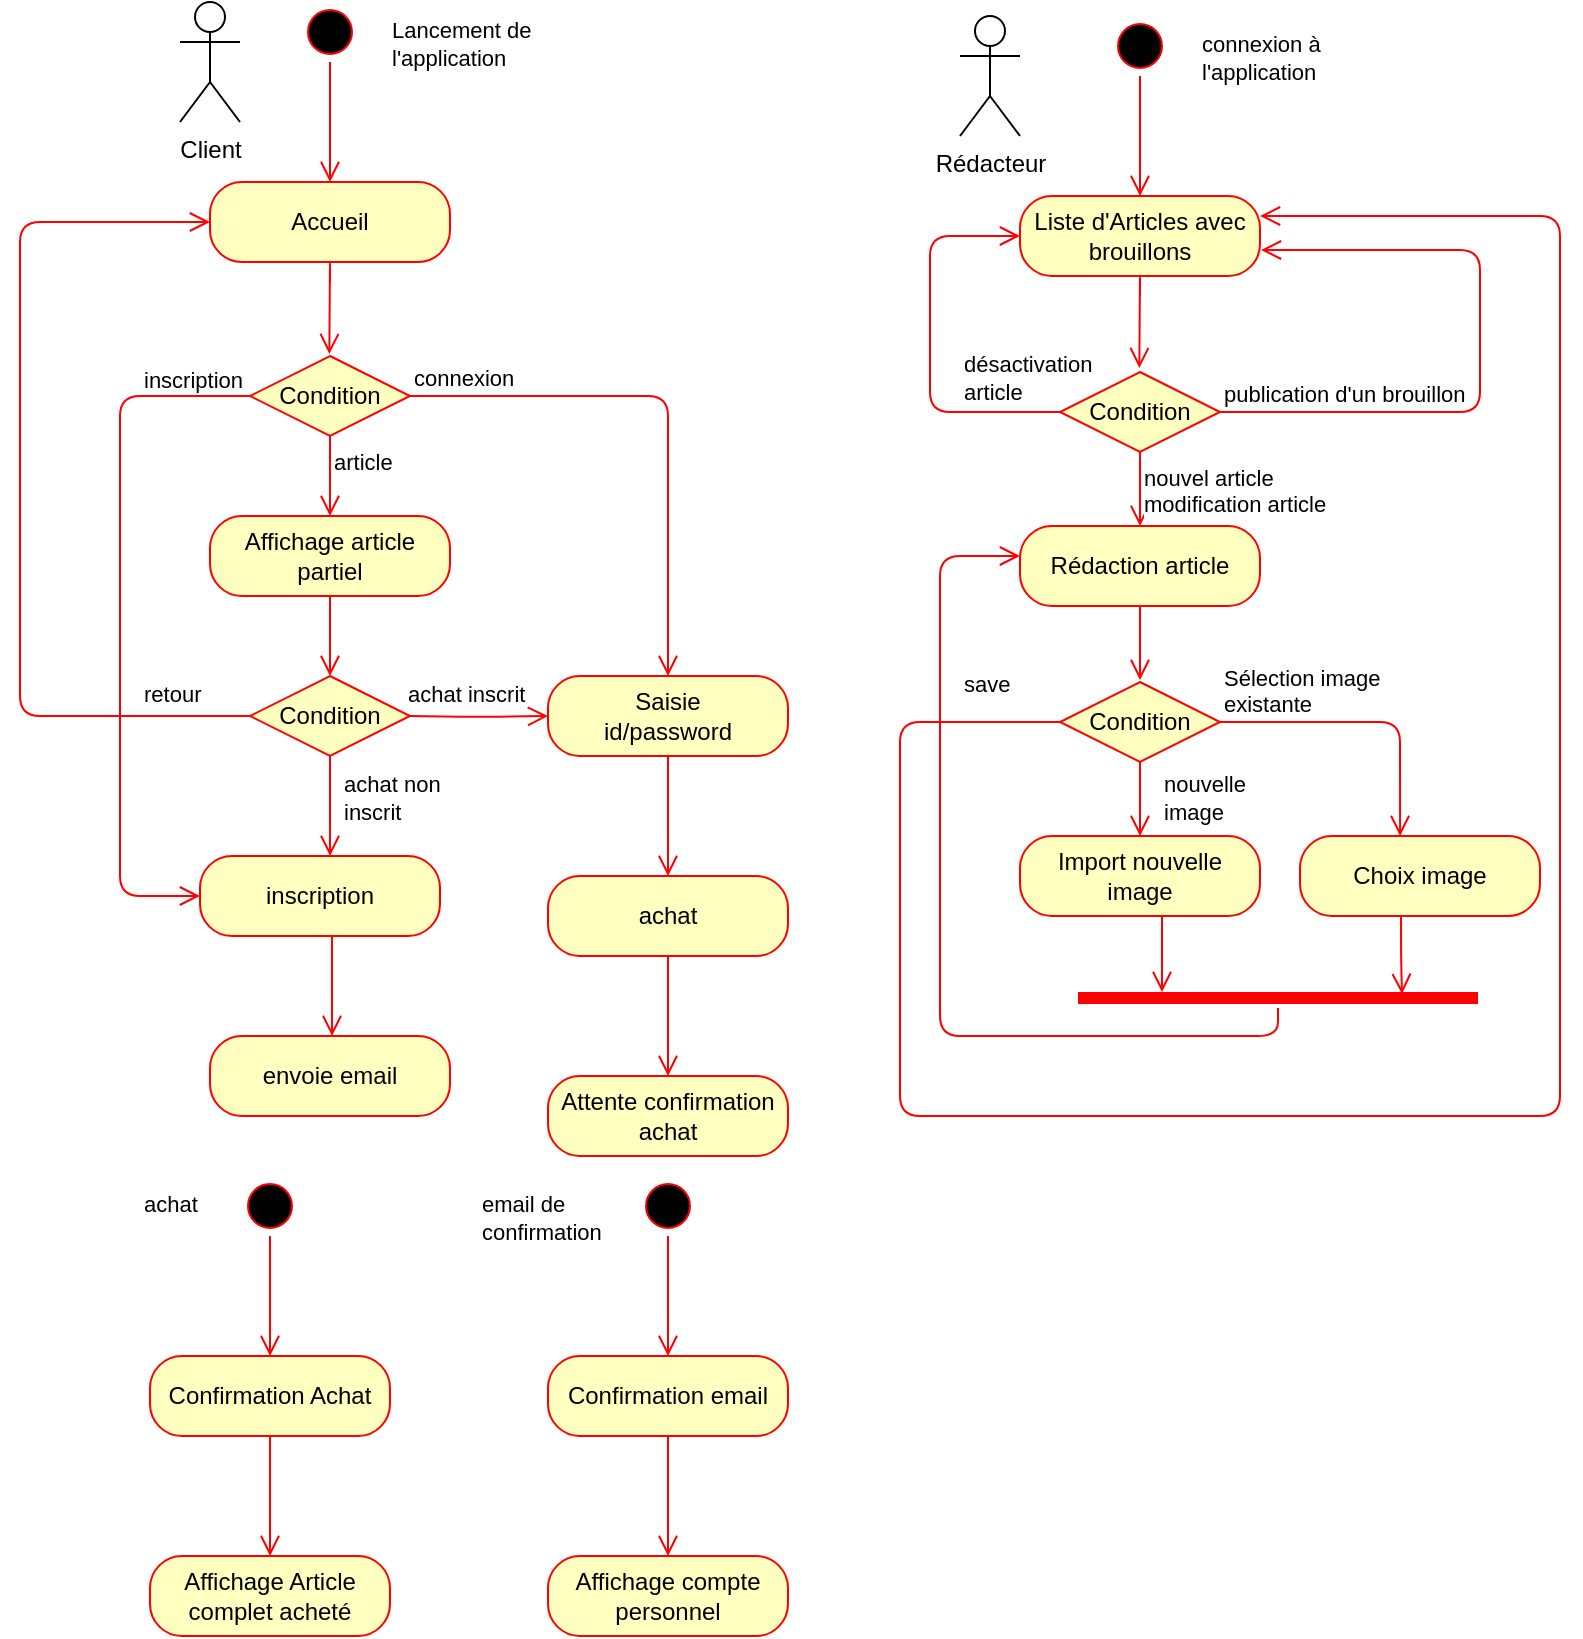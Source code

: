 <mxfile version="14.6.11" type="github"><diagram id="3rWrShMHE93Ierf2Pg5C" name="Page-1"><mxGraphModel dx="680" dy="477" grid="1" gridSize="10" guides="1" tooltips="1" connect="1" arrows="1" fold="1" page="1" pageScale="1" pageWidth="827" pageHeight="1169" math="0" shadow="0"><root><mxCell id="0"/><mxCell id="1" parent="0"/><mxCell id="hWEQFtSJjJlN7xaY4b4n-1" value="Client" style="shape=umlActor;verticalLabelPosition=bottom;verticalAlign=top;html=1;" parent="1" vertex="1"><mxGeometry x="110" y="33" width="30" height="60" as="geometry"/></mxCell><mxCell id="hWEQFtSJjJlN7xaY4b4n-6" value="" style="ellipse;html=1;shape=startState;fillColor=#000000;strokeColor=#ff0000;" parent="1" vertex="1"><mxGeometry x="170" y="33" width="30" height="30" as="geometry"/></mxCell><mxCell id="hWEQFtSJjJlN7xaY4b4n-7" value="" style="edgeStyle=orthogonalEdgeStyle;html=1;verticalAlign=bottom;endArrow=open;endSize=8;strokeColor=#ff0000;" parent="1" source="hWEQFtSJjJlN7xaY4b4n-6" edge="1"><mxGeometry relative="1" as="geometry"><mxPoint x="185" y="123" as="targetPoint"/></mxGeometry></mxCell><mxCell id="hWEQFtSJjJlN7xaY4b4n-8" value="Accueil" style="rounded=1;whiteSpace=wrap;html=1;arcSize=40;fontColor=#000000;fillColor=#ffffc0;strokeColor=#ff0000;" parent="1" vertex="1"><mxGeometry x="125" y="123" width="120" height="40" as="geometry"/></mxCell><mxCell id="hWEQFtSJjJlN7xaY4b4n-9" value="" style="edgeStyle=orthogonalEdgeStyle;html=1;verticalAlign=bottom;endArrow=open;endSize=8;strokeColor=#ff0000;" parent="1" edge="1"><mxGeometry relative="1" as="geometry"><mxPoint x="184.67" y="209" as="targetPoint"/><mxPoint x="185" y="173" as="sourcePoint"/><Array as="points"><mxPoint x="185" y="160"/><mxPoint x="185" y="160"/></Array></mxGeometry></mxCell><mxCell id="hWEQFtSJjJlN7xaY4b4n-16" value="Condition" style="rhombus;whiteSpace=wrap;html=1;fillColor=#ffffc0;strokeColor=#ff0000;" parent="1" vertex="1"><mxGeometry x="145" y="210" width="80" height="40" as="geometry"/></mxCell><mxCell id="hWEQFtSJjJlN7xaY4b4n-17" value="connexion" style="edgeStyle=orthogonalEdgeStyle;html=1;align=left;verticalAlign=bottom;endArrow=open;endSize=8;strokeColor=#ff0000;entryX=0.5;entryY=0;entryDx=0;entryDy=0;" parent="1" source="hWEQFtSJjJlN7xaY4b4n-16" target="hWEQFtSJjJlN7xaY4b4n-21" edge="1"><mxGeometry x="-1" relative="1" as="geometry"><mxPoint x="320" y="280" as="targetPoint"/></mxGeometry></mxCell><mxCell id="hWEQFtSJjJlN7xaY4b4n-18" value="article" style="edgeStyle=orthogonalEdgeStyle;html=1;align=left;verticalAlign=top;endArrow=open;endSize=8;strokeColor=#ff0000;" parent="1" source="hWEQFtSJjJlN7xaY4b4n-16" edge="1"><mxGeometry x="-1" relative="1" as="geometry"><mxPoint x="185" y="290" as="targetPoint"/></mxGeometry></mxCell><mxCell id="hWEQFtSJjJlN7xaY4b4n-20" value="Condition" style="rhombus;whiteSpace=wrap;html=1;fillColor=#ffffc0;strokeColor=#ff0000;" parent="1" vertex="1"><mxGeometry x="145" y="370" width="80" height="40" as="geometry"/></mxCell><mxCell id="hWEQFtSJjJlN7xaY4b4n-21" value="Saisie&lt;br&gt;id/password" style="rounded=1;whiteSpace=wrap;html=1;arcSize=40;fontColor=#000000;fillColor=#ffffc0;strokeColor=#ff0000;" parent="1" vertex="1"><mxGeometry x="294" y="370" width="120" height="40" as="geometry"/></mxCell><mxCell id="hWEQFtSJjJlN7xaY4b4n-22" value="Affichage article partiel" style="rounded=1;whiteSpace=wrap;html=1;arcSize=40;fontColor=#000000;fillColor=#ffffc0;strokeColor=#ff0000;" parent="1" vertex="1"><mxGeometry x="125" y="290" width="120" height="40" as="geometry"/></mxCell><mxCell id="hWEQFtSJjJlN7xaY4b4n-24" value="" style="edgeStyle=orthogonalEdgeStyle;html=1;align=left;verticalAlign=top;endArrow=open;endSize=8;strokeColor=#ff0000;" parent="1" edge="1"><mxGeometry x="-1" relative="1" as="geometry"><mxPoint x="185" y="370" as="targetPoint"/><mxPoint x="185" y="330" as="sourcePoint"/></mxGeometry></mxCell><mxCell id="hWEQFtSJjJlN7xaY4b4n-25" value="" style="edgeStyle=orthogonalEdgeStyle;html=1;align=left;verticalAlign=top;endArrow=open;endSize=8;strokeColor=#ff0000;entryX=0;entryY=0.5;entryDx=0;entryDy=0;" parent="1" target="hWEQFtSJjJlN7xaY4b4n-21" edge="1"><mxGeometry x="-1" relative="1" as="geometry"><mxPoint x="290" y="390" as="targetPoint"/><mxPoint x="225" y="390" as="sourcePoint"/><Array as="points"/></mxGeometry></mxCell><mxCell id="hWEQFtSJjJlN7xaY4b4n-26" value="&lt;font face=&quot;helvetica&quot;&gt;&lt;span style=&quot;font-size: 11px ; background-color: rgb(255 , 255 , 255)&quot;&gt;achat inscrit&lt;/span&gt;&lt;/font&gt;" style="text;whiteSpace=wrap;html=1;" parent="1" vertex="1"><mxGeometry x="222" y="365" width="80" height="30" as="geometry"/></mxCell><mxCell id="hWEQFtSJjJlN7xaY4b4n-27" value="inscription" style="rounded=1;whiteSpace=wrap;html=1;arcSize=40;fontColor=#000000;fillColor=#ffffc0;strokeColor=#ff0000;" parent="1" vertex="1"><mxGeometry x="120" y="460" width="120" height="40" as="geometry"/></mxCell><mxCell id="hWEQFtSJjJlN7xaY4b4n-28" value="" style="edgeStyle=orthogonalEdgeStyle;html=1;align=left;verticalAlign=bottom;endArrow=open;endSize=8;strokeColor=#ff0000;exitX=0;exitY=0.5;exitDx=0;exitDy=0;" parent="1" source="hWEQFtSJjJlN7xaY4b4n-16" edge="1"><mxGeometry x="-1" y="-41" relative="1" as="geometry"><mxPoint x="120" y="480" as="targetPoint"/><mxPoint x="143" y="230" as="sourcePoint"/><Array as="points"><mxPoint x="80" y="230"/><mxPoint x="80" y="480"/></Array><mxPoint x="40" y="31" as="offset"/></mxGeometry></mxCell><mxCell id="hWEQFtSJjJlN7xaY4b4n-29" value="&lt;span style=&quot;color: rgb(0 , 0 , 0) ; font-family: &amp;#34;helvetica&amp;#34; ; font-size: 11px ; font-style: normal ; font-weight: normal ; letter-spacing: normal ; text-align: left ; text-indent: 0px ; text-transform: none ; word-spacing: 0px ; background-color: rgb(255 , 255 , 255) ; text-decoration: none ; display: inline ; float: none&quot;&gt;inscription&lt;/span&gt;" style="text;whiteSpace=wrap;html=1;" parent="1" vertex="1"><mxGeometry x="90" y="208" width="50" height="30" as="geometry"/></mxCell><mxCell id="hWEQFtSJjJlN7xaY4b4n-33" value="" style="edgeStyle=orthogonalEdgeStyle;html=1;verticalAlign=bottom;endArrow=open;endSize=8;strokeColor=#ff0000;exitX=0.5;exitY=1;exitDx=0;exitDy=0;entryX=0.542;entryY=0;entryDx=0;entryDy=0;entryPerimeter=0;" parent="1" source="hWEQFtSJjJlN7xaY4b4n-20" target="hWEQFtSJjJlN7xaY4b4n-27" edge="1"><mxGeometry relative="1" as="geometry"><mxPoint x="310" y="511.333" as="targetPoint"/><mxPoint x="320" y="440" as="sourcePoint"/><Array as="points"><mxPoint x="185" y="450"/><mxPoint x="185" y="450"/></Array></mxGeometry></mxCell><mxCell id="hWEQFtSJjJlN7xaY4b4n-34" value="&lt;font face=&quot;helvetica&quot;&gt;&lt;span style=&quot;font-size: 11px ; background-color: rgb(255 , 255 , 255)&quot;&gt;achat non inscrit&lt;/span&gt;&lt;/font&gt;" style="text;whiteSpace=wrap;html=1;" parent="1" vertex="1"><mxGeometry x="190" y="410" width="80" height="30" as="geometry"/></mxCell><mxCell id="hWEQFtSJjJlN7xaY4b4n-35" value="" style="edgeStyle=orthogonalEdgeStyle;html=1;verticalAlign=bottom;endArrow=open;endSize=8;strokeColor=#ff0000;exitX=0.5;exitY=1;exitDx=0;exitDy=0;entryX=0.542;entryY=0;entryDx=0;entryDy=0;entryPerimeter=0;" parent="1" edge="1"><mxGeometry relative="1" as="geometry"><mxPoint x="186.04" y="550" as="targetPoint"/><mxPoint x="186" y="500" as="sourcePoint"/><Array as="points"><mxPoint x="186" y="540"/><mxPoint x="186" y="540"/></Array></mxGeometry></mxCell><mxCell id="hWEQFtSJjJlN7xaY4b4n-36" value="envoie email" style="rounded=1;whiteSpace=wrap;html=1;arcSize=40;fontColor=#000000;fillColor=#ffffc0;strokeColor=#ff0000;" parent="1" vertex="1"><mxGeometry x="125" y="550" width="120" height="40" as="geometry"/></mxCell><mxCell id="hWEQFtSJjJlN7xaY4b4n-38" value="achat" style="rounded=1;whiteSpace=wrap;html=1;arcSize=40;fontColor=#000000;fillColor=#ffffc0;strokeColor=#ff0000;" parent="1" vertex="1"><mxGeometry x="294" y="470" width="120" height="40" as="geometry"/></mxCell><mxCell id="hWEQFtSJjJlN7xaY4b4n-39" value="" style="edgeStyle=orthogonalEdgeStyle;html=1;verticalAlign=bottom;endArrow=open;endSize=8;strokeColor=#ff0000;exitX=0.5;exitY=1;exitDx=0;exitDy=0;entryX=0.5;entryY=0;entryDx=0;entryDy=0;" parent="1" source="hWEQFtSJjJlN7xaY4b4n-21" target="hWEQFtSJjJlN7xaY4b4n-38" edge="1"><mxGeometry relative="1" as="geometry"><mxPoint x="196.04" y="560" as="targetPoint"/><mxPoint x="196" y="510" as="sourcePoint"/><Array as="points"><mxPoint x="354" y="440"/><mxPoint x="354" y="440"/></Array></mxGeometry></mxCell><mxCell id="hWEQFtSJjJlN7xaY4b4n-40" value="" style="edgeStyle=orthogonalEdgeStyle;html=1;verticalAlign=bottom;endArrow=open;endSize=8;strokeColor=#ff0000;exitX=0.5;exitY=1;exitDx=0;exitDy=0;" parent="1" source="hWEQFtSJjJlN7xaY4b4n-38" edge="1"><mxGeometry relative="1" as="geometry"><mxPoint x="354" y="570" as="targetPoint"/><mxPoint x="364" y="420" as="sourcePoint"/><Array as="points"><mxPoint x="354" y="540"/><mxPoint x="354" y="540"/></Array></mxGeometry></mxCell><mxCell id="hWEQFtSJjJlN7xaY4b4n-41" value="Attente confirmation achat" style="rounded=1;whiteSpace=wrap;html=1;arcSize=40;fontColor=#000000;fillColor=#ffffc0;strokeColor=#ff0000;" parent="1" vertex="1"><mxGeometry x="294" y="570" width="120" height="40" as="geometry"/></mxCell><mxCell id="hWEQFtSJjJlN7xaY4b4n-43" value="" style="edgeStyle=orthogonalEdgeStyle;html=1;align=left;verticalAlign=bottom;endArrow=open;endSize=8;strokeColor=#ff0000;exitX=0;exitY=0.5;exitDx=0;exitDy=0;entryX=0;entryY=0.5;entryDx=0;entryDy=0;" parent="1" target="hWEQFtSJjJlN7xaY4b4n-8" edge="1"><mxGeometry x="-1" y="-41" relative="1" as="geometry"><mxPoint x="100" y="290" as="targetPoint"/><mxPoint x="145" y="390" as="sourcePoint"/><Array as="points"><mxPoint x="30" y="390"/><mxPoint x="30" y="143"/></Array><mxPoint x="40" y="31" as="offset"/></mxGeometry></mxCell><mxCell id="hWEQFtSJjJlN7xaY4b4n-44" value="&lt;font face=&quot;helvetica&quot;&gt;&lt;span style=&quot;font-size: 11px ; background-color: rgb(255 , 255 , 255)&quot;&gt;retour&lt;/span&gt;&lt;/font&gt;" style="text;whiteSpace=wrap;html=1;" parent="1" vertex="1"><mxGeometry x="90" y="365" width="80" height="30" as="geometry"/></mxCell><mxCell id="zbaD4pPlYEmCju78Uwr5-1" value="" style="ellipse;html=1;shape=startState;fillColor=#000000;strokeColor=#ff0000;" vertex="1" parent="1"><mxGeometry x="140" y="620" width="30" height="30" as="geometry"/></mxCell><mxCell id="zbaD4pPlYEmCju78Uwr5-2" value="" style="edgeStyle=orthogonalEdgeStyle;html=1;verticalAlign=bottom;endArrow=open;endSize=8;strokeColor=#ff0000;" edge="1" source="zbaD4pPlYEmCju78Uwr5-1" parent="1"><mxGeometry relative="1" as="geometry"><mxPoint x="155" y="710" as="targetPoint"/></mxGeometry></mxCell><mxCell id="zbaD4pPlYEmCju78Uwr5-3" value="Confirmation Achat" style="rounded=1;whiteSpace=wrap;html=1;arcSize=40;fontColor=#000000;fillColor=#ffffc0;strokeColor=#ff0000;" vertex="1" parent="1"><mxGeometry x="95" y="710" width="120" height="40" as="geometry"/></mxCell><mxCell id="zbaD4pPlYEmCju78Uwr5-5" value="" style="edgeStyle=orthogonalEdgeStyle;html=1;verticalAlign=bottom;endArrow=open;endSize=8;strokeColor=#ff0000;exitX=0.5;exitY=1;exitDx=0;exitDy=0;" edge="1" parent="1" source="zbaD4pPlYEmCju78Uwr5-3"><mxGeometry relative="1" as="geometry"><mxPoint x="155" y="810" as="targetPoint"/><mxPoint x="165" y="660" as="sourcePoint"/></mxGeometry></mxCell><mxCell id="zbaD4pPlYEmCju78Uwr5-6" value="Affichage Article complet acheté" style="rounded=1;whiteSpace=wrap;html=1;arcSize=40;fontColor=#000000;fillColor=#ffffc0;strokeColor=#ff0000;" vertex="1" parent="1"><mxGeometry x="95" y="810" width="120" height="40" as="geometry"/></mxCell><mxCell id="zbaD4pPlYEmCju78Uwr5-7" value="" style="ellipse;html=1;shape=startState;fillColor=#000000;strokeColor=#ff0000;" vertex="1" parent="1"><mxGeometry x="339" y="620" width="30" height="30" as="geometry"/></mxCell><mxCell id="zbaD4pPlYEmCju78Uwr5-8" value="" style="edgeStyle=orthogonalEdgeStyle;html=1;verticalAlign=bottom;endArrow=open;endSize=8;strokeColor=#ff0000;" edge="1" parent="1" source="zbaD4pPlYEmCju78Uwr5-7"><mxGeometry relative="1" as="geometry"><mxPoint x="354" y="710" as="targetPoint"/></mxGeometry></mxCell><mxCell id="zbaD4pPlYEmCju78Uwr5-9" value="Confirmation email" style="rounded=1;whiteSpace=wrap;html=1;arcSize=40;fontColor=#000000;fillColor=#ffffc0;strokeColor=#ff0000;" vertex="1" parent="1"><mxGeometry x="294" y="710" width="120" height="40" as="geometry"/></mxCell><mxCell id="zbaD4pPlYEmCju78Uwr5-10" value="" style="edgeStyle=orthogonalEdgeStyle;html=1;verticalAlign=bottom;endArrow=open;endSize=8;strokeColor=#ff0000;exitX=0.5;exitY=1;exitDx=0;exitDy=0;" edge="1" parent="1" source="zbaD4pPlYEmCju78Uwr5-9"><mxGeometry relative="1" as="geometry"><mxPoint x="354" y="810" as="targetPoint"/><mxPoint x="364" y="660" as="sourcePoint"/></mxGeometry></mxCell><mxCell id="zbaD4pPlYEmCju78Uwr5-11" value="Affichage compte personnel" style="rounded=1;whiteSpace=wrap;html=1;arcSize=40;fontColor=#000000;fillColor=#ffffc0;strokeColor=#ff0000;" vertex="1" parent="1"><mxGeometry x="294" y="810" width="120" height="40" as="geometry"/></mxCell><mxCell id="zbaD4pPlYEmCju78Uwr5-12" value="&lt;font face=&quot;helvetica&quot;&gt;&lt;span style=&quot;font-size: 11px ; background-color: rgb(255 , 255 , 255)&quot;&gt;Lancement de l'application&lt;/span&gt;&lt;/font&gt;" style="text;whiteSpace=wrap;html=1;" vertex="1" parent="1"><mxGeometry x="214" y="33" width="80" height="30" as="geometry"/></mxCell><mxCell id="zbaD4pPlYEmCju78Uwr5-13" value="&lt;font face=&quot;helvetica&quot;&gt;&lt;span style=&quot;font-size: 11px ; background-color: rgb(255 , 255 , 255)&quot;&gt;achat&lt;/span&gt;&lt;/font&gt;" style="text;whiteSpace=wrap;html=1;" vertex="1" parent="1"><mxGeometry x="90" y="620" width="40" height="30" as="geometry"/></mxCell><mxCell id="zbaD4pPlYEmCju78Uwr5-14" value="&lt;font face=&quot;helvetica&quot;&gt;&lt;span style=&quot;font-size: 11px ; background-color: rgb(255 , 255 , 255)&quot;&gt;email de confirmation&lt;/span&gt;&lt;/font&gt;" style="text;whiteSpace=wrap;html=1;" vertex="1" parent="1"><mxGeometry x="259" y="620" width="80" height="30" as="geometry"/></mxCell><mxCell id="zbaD4pPlYEmCju78Uwr5-15" value="Rédacteur" style="shape=umlActor;verticalLabelPosition=bottom;verticalAlign=top;html=1;" vertex="1" parent="1"><mxGeometry x="500" y="40" width="30" height="60" as="geometry"/></mxCell><mxCell id="zbaD4pPlYEmCju78Uwr5-18" value="" style="ellipse;html=1;shape=startState;fillColor=#000000;strokeColor=#ff0000;" vertex="1" parent="1"><mxGeometry x="575" y="40" width="30" height="30" as="geometry"/></mxCell><mxCell id="zbaD4pPlYEmCju78Uwr5-19" value="" style="edgeStyle=orthogonalEdgeStyle;html=1;verticalAlign=bottom;endArrow=open;endSize=8;strokeColor=#ff0000;" edge="1" parent="1" source="zbaD4pPlYEmCju78Uwr5-18"><mxGeometry relative="1" as="geometry"><mxPoint x="590" y="130" as="targetPoint"/></mxGeometry></mxCell><mxCell id="zbaD4pPlYEmCju78Uwr5-20" value="Liste d'Articles avec brouillons" style="rounded=1;whiteSpace=wrap;html=1;arcSize=40;fontColor=#000000;fillColor=#ffffc0;strokeColor=#ff0000;" vertex="1" parent="1"><mxGeometry x="530" y="130" width="120" height="40" as="geometry"/></mxCell><mxCell id="zbaD4pPlYEmCju78Uwr5-21" value="&lt;font face=&quot;helvetica&quot;&gt;&lt;span style=&quot;font-size: 11px ; background-color: rgb(255 , 255 , 255)&quot;&gt;connexion à l'application&lt;/span&gt;&lt;/font&gt;" style="text;whiteSpace=wrap;html=1;" vertex="1" parent="1"><mxGeometry x="619" y="40" width="80" height="30" as="geometry"/></mxCell><mxCell id="zbaD4pPlYEmCju78Uwr5-22" value="" style="edgeStyle=orthogonalEdgeStyle;html=1;verticalAlign=bottom;endArrow=open;endSize=8;strokeColor=#ff0000;" edge="1" parent="1"><mxGeometry relative="1" as="geometry"><mxPoint x="589.67" y="216" as="targetPoint"/><mxPoint x="590" y="180" as="sourcePoint"/><Array as="points"><mxPoint x="590" y="167"/><mxPoint x="590" y="167"/></Array></mxGeometry></mxCell><mxCell id="zbaD4pPlYEmCju78Uwr5-23" value="Condition" style="rhombus;whiteSpace=wrap;html=1;fillColor=#ffffc0;strokeColor=#ff0000;" vertex="1" parent="1"><mxGeometry x="550" y="218" width="80" height="40" as="geometry"/></mxCell><mxCell id="zbaD4pPlYEmCju78Uwr5-24" value="nouvel article&amp;nbsp;&lt;br&gt;modification article" style="edgeStyle=orthogonalEdgeStyle;html=1;align=left;verticalAlign=top;endArrow=open;endSize=8;strokeColor=#ff0000;" edge="1" parent="1" source="zbaD4pPlYEmCju78Uwr5-23"><mxGeometry x="-1" relative="1" as="geometry"><mxPoint x="590" y="295" as="targetPoint"/></mxGeometry></mxCell><mxCell id="zbaD4pPlYEmCju78Uwr5-25" value="" style="edgeStyle=orthogonalEdgeStyle;html=1;align=left;verticalAlign=bottom;endArrow=open;endSize=8;strokeColor=#ff0000;exitX=0;exitY=0.5;exitDx=0;exitDy=0;entryX=0;entryY=0.5;entryDx=0;entryDy=0;" edge="1" parent="1" target="zbaD4pPlYEmCju78Uwr5-20"><mxGeometry x="-1" y="-41" relative="1" as="geometry"><mxPoint x="525" y="150" as="targetPoint"/><mxPoint x="550" y="238" as="sourcePoint"/><Array as="points"><mxPoint x="485" y="238"/><mxPoint x="485" y="150"/></Array><mxPoint x="40" y="31" as="offset"/></mxGeometry></mxCell><mxCell id="zbaD4pPlYEmCju78Uwr5-26" value="&lt;span style=&quot;color: rgb(0 , 0 , 0) ; font-family: &amp;#34;helvetica&amp;#34; ; font-size: 11px ; font-style: normal ; font-weight: normal ; letter-spacing: normal ; text-align: left ; text-indent: 0px ; text-transform: none ; word-spacing: 0px ; background-color: rgb(255 , 255 , 255) ; text-decoration: none ; display: inline ; float: none&quot;&gt;désactivation&lt;br&gt;article&lt;br&gt;&lt;/span&gt;" style="text;whiteSpace=wrap;html=1;" vertex="1" parent="1"><mxGeometry x="500" y="200" width="50" height="30" as="geometry"/></mxCell><mxCell id="zbaD4pPlYEmCju78Uwr5-27" value="Rédaction article" style="rounded=1;whiteSpace=wrap;html=1;arcSize=40;fontColor=#000000;fillColor=#ffffc0;strokeColor=#ff0000;" vertex="1" parent="1"><mxGeometry x="530" y="295" width="120" height="40" as="geometry"/></mxCell><mxCell id="zbaD4pPlYEmCju78Uwr5-29" value="publication d'un brouillon" style="edgeStyle=orthogonalEdgeStyle;html=1;align=left;verticalAlign=bottom;endArrow=open;endSize=8;strokeColor=#ff0000;entryX=1.004;entryY=0.663;entryDx=0;entryDy=0;entryPerimeter=0;" edge="1" parent="1" target="zbaD4pPlYEmCju78Uwr5-20"><mxGeometry x="-1" relative="1" as="geometry"><mxPoint x="780" y="170" as="targetPoint"/><mxPoint x="630" y="238" as="sourcePoint"/><Array as="points"><mxPoint x="760" y="238"/><mxPoint x="760" y="157"/><mxPoint x="651" y="157"/></Array></mxGeometry></mxCell><mxCell id="zbaD4pPlYEmCju78Uwr5-30" value="" style="edgeStyle=orthogonalEdgeStyle;html=1;align=left;verticalAlign=top;endArrow=open;endSize=8;strokeColor=#ff0000;" edge="1" parent="1"><mxGeometry x="-0.189" y="20" relative="1" as="geometry"><mxPoint x="590" y="372" as="targetPoint"/><mxPoint x="590" y="335" as="sourcePoint"/><mxPoint as="offset"/></mxGeometry></mxCell><mxCell id="zbaD4pPlYEmCju78Uwr5-31" value="Import nouvelle image" style="rounded=1;whiteSpace=wrap;html=1;arcSize=40;fontColor=#000000;fillColor=#ffffc0;strokeColor=#ff0000;" vertex="1" parent="1"><mxGeometry x="530" y="450" width="120" height="40" as="geometry"/></mxCell><mxCell id="zbaD4pPlYEmCju78Uwr5-32" value="Condition" style="rhombus;whiteSpace=wrap;html=1;fillColor=#ffffc0;strokeColor=#ff0000;" vertex="1" parent="1"><mxGeometry x="550" y="373" width="80" height="40" as="geometry"/></mxCell><mxCell id="zbaD4pPlYEmCju78Uwr5-33" value="" style="edgeStyle=orthogonalEdgeStyle;html=1;align=left;verticalAlign=top;endArrow=open;endSize=8;strokeColor=#ff0000;" edge="1" parent="1" source="zbaD4pPlYEmCju78Uwr5-32"><mxGeometry x="1" y="144" relative="1" as="geometry"><mxPoint x="590" y="450" as="targetPoint"/><mxPoint x="-24" y="80" as="offset"/></mxGeometry></mxCell><mxCell id="zbaD4pPlYEmCju78Uwr5-34" value="Sélection image&lt;br&gt;existante" style="edgeStyle=orthogonalEdgeStyle;html=1;align=left;verticalAlign=bottom;endArrow=open;endSize=8;strokeColor=#ff0000;entryX=0.417;entryY=0;entryDx=0;entryDy=0;entryPerimeter=0;" edge="1" parent="1" target="zbaD4pPlYEmCju78Uwr5-36"><mxGeometry x="-1" relative="1" as="geometry"><mxPoint x="720" y="440" as="targetPoint"/><mxPoint x="630" y="393" as="sourcePoint"/><Array as="points"><mxPoint x="720" y="393"/></Array></mxGeometry></mxCell><mxCell id="zbaD4pPlYEmCju78Uwr5-36" value="Choix image" style="rounded=1;whiteSpace=wrap;html=1;arcSize=40;fontColor=#000000;fillColor=#ffffc0;strokeColor=#ff0000;" vertex="1" parent="1"><mxGeometry x="670" y="450" width="120" height="40" as="geometry"/></mxCell><mxCell id="zbaD4pPlYEmCju78Uwr5-37" value="" style="shape=line;html=1;strokeWidth=6;strokeColor=#ff0000;" vertex="1" parent="1"><mxGeometry x="559" y="526" width="200" height="10" as="geometry"/></mxCell><mxCell id="zbaD4pPlYEmCju78Uwr5-38" value="" style="edgeStyle=orthogonalEdgeStyle;html=1;verticalAlign=bottom;endArrow=open;endSize=8;strokeColor=#ff0000;" edge="1" source="zbaD4pPlYEmCju78Uwr5-37" parent="1"><mxGeometry relative="1" as="geometry"><mxPoint x="530" y="310" as="targetPoint"/><Array as="points"><mxPoint x="659" y="550"/><mxPoint x="490" y="550"/><mxPoint x="490" y="310"/><mxPoint x="530" y="310"/></Array></mxGeometry></mxCell><mxCell id="zbaD4pPlYEmCju78Uwr5-39" value="" style="edgeStyle=orthogonalEdgeStyle;html=1;align=left;verticalAlign=top;endArrow=open;endSize=8;strokeColor=#ff0000;" edge="1" parent="1"><mxGeometry x="1" y="144" relative="1" as="geometry"><mxPoint x="601" y="528" as="targetPoint"/><mxPoint x="601" y="490" as="sourcePoint"/><mxPoint x="-24" y="80" as="offset"/></mxGeometry></mxCell><mxCell id="zbaD4pPlYEmCju78Uwr5-40" value="" style="edgeStyle=orthogonalEdgeStyle;html=1;align=left;verticalAlign=top;endArrow=open;endSize=8;strokeColor=#ff0000;exitX=0.421;exitY=1.025;exitDx=0;exitDy=0;exitPerimeter=0;" edge="1" parent="1"><mxGeometry x="1" y="144" relative="1" as="geometry"><mxPoint x="721" y="529" as="targetPoint"/><mxPoint x="720.52" y="490" as="sourcePoint"/><mxPoint x="-24" y="80" as="offset"/><Array as="points"><mxPoint x="721" y="510"/><mxPoint x="721" y="510"/></Array></mxGeometry></mxCell><mxCell id="zbaD4pPlYEmCju78Uwr5-41" value="" style="edgeStyle=orthogonalEdgeStyle;html=1;align=left;verticalAlign=bottom;endArrow=open;endSize=8;strokeColor=#ff0000;exitX=0;exitY=0.5;exitDx=0;exitDy=0;" edge="1" parent="1"><mxGeometry x="-1" y="-41" relative="1" as="geometry"><mxPoint x="650" y="140" as="targetPoint"/><mxPoint x="550" y="393" as="sourcePoint"/><Array as="points"><mxPoint x="470" y="393"/><mxPoint x="470" y="590"/><mxPoint x="800" y="590"/><mxPoint x="800" y="140"/><mxPoint x="650" y="140"/></Array><mxPoint x="40" y="31" as="offset"/></mxGeometry></mxCell><mxCell id="zbaD4pPlYEmCju78Uwr5-43" value="&lt;font face=&quot;helvetica&quot;&gt;&lt;span style=&quot;font-size: 11px ; background-color: rgb(255 , 255 , 255)&quot;&gt;nouvelle&lt;br&gt;image&lt;br&gt;&lt;/span&gt;&lt;/font&gt;" style="text;whiteSpace=wrap;html=1;" vertex="1" parent="1"><mxGeometry x="600" y="410" width="80" height="30" as="geometry"/></mxCell><mxCell id="zbaD4pPlYEmCju78Uwr5-44" value="&lt;font face=&quot;helvetica&quot;&gt;&lt;span style=&quot;font-size: 11px ; background-color: rgb(255 , 255 , 255)&quot;&gt;save&lt;br&gt;&lt;/span&gt;&lt;/font&gt;" style="text;whiteSpace=wrap;html=1;" vertex="1" parent="1"><mxGeometry x="500" y="360" width="80" height="30" as="geometry"/></mxCell></root></mxGraphModel></diagram></mxfile>